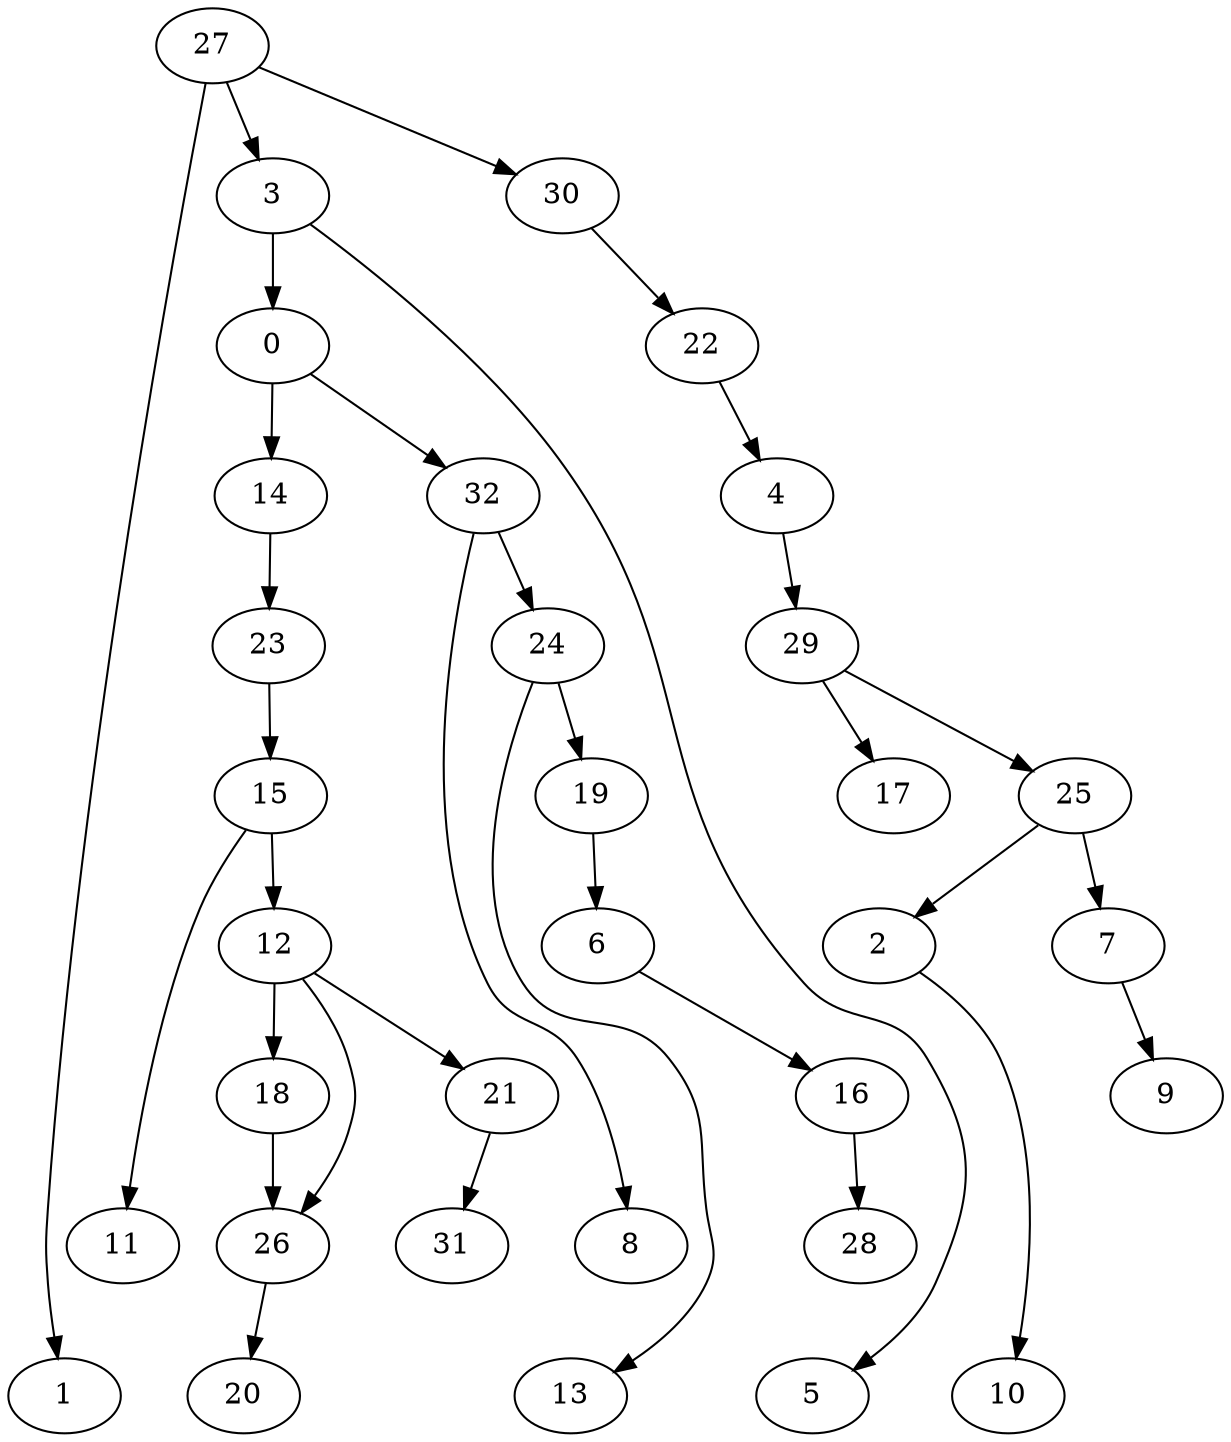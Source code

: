 digraph g {
0;
1;
2;
3;
4;
5;
6;
7;
8;
9;
10;
11;
12;
13;
14;
15;
16;
17;
18;
19;
20;
21;
22;
23;
24;
25;
26;
27;
28;
29;
30;
31;
32;
0 -> 32 [weight=0];
0 -> 14 [weight=0];
2 -> 10 [weight=0];
3 -> 0 [weight=0];
3 -> 5 [weight=0];
4 -> 29 [weight=0];
6 -> 16 [weight=0];
7 -> 9 [weight=0];
12 -> 18 [weight=0];
12 -> 21 [weight=0];
12 -> 26 [weight=0];
14 -> 23 [weight=0];
15 -> 12 [weight=0];
15 -> 11 [weight=0];
16 -> 28 [weight=0];
18 -> 26 [weight=1];
19 -> 6 [weight=0];
21 -> 31 [weight=0];
22 -> 4 [weight=0];
23 -> 15 [weight=0];
24 -> 19 [weight=0];
24 -> 13 [weight=0];
25 -> 2 [weight=0];
25 -> 7 [weight=0];
26 -> 20 [weight=0];
27 -> 1 [weight=0];
27 -> 30 [weight=0];
27 -> 3 [weight=0];
29 -> 17 [weight=0];
29 -> 25 [weight=0];
30 -> 22 [weight=0];
32 -> 8 [weight=0];
32 -> 24 [weight=0];
}
